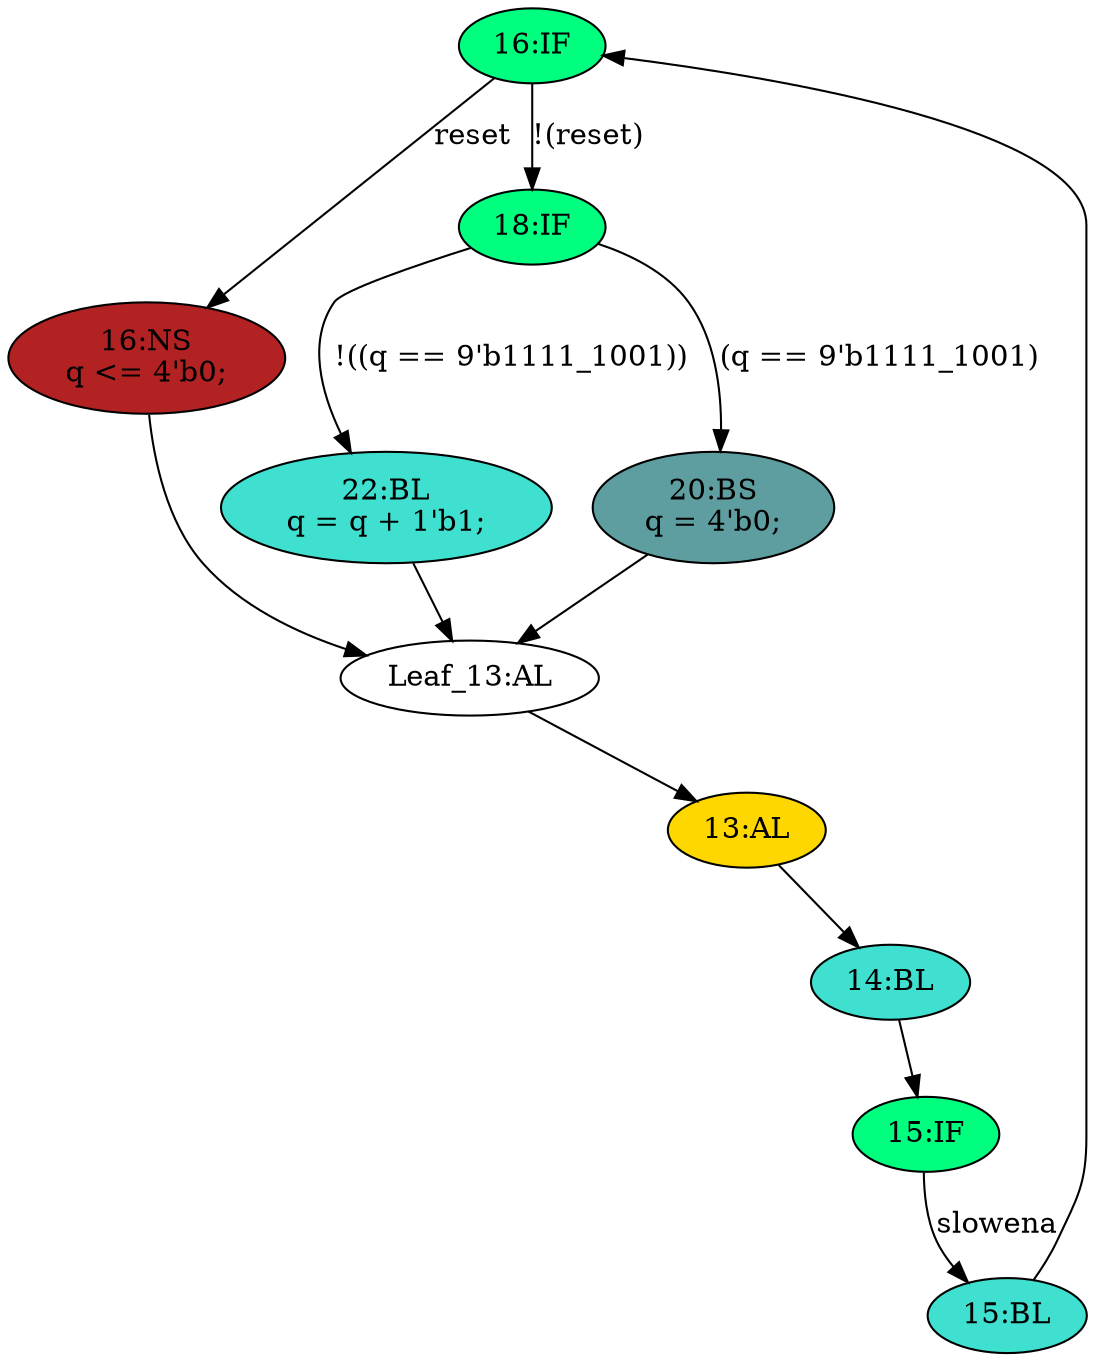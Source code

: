 strict digraph "compose( ,  )" {
	node [label="\N"];
	"16:IF"	[ast="<pyverilog.vparser.ast.IfStatement object at 0x7fe69ace4790>",
		fillcolor=springgreen,
		label="16:IF",
		statements="[]",
		style=filled,
		typ=IfStatement];
	"16:NS"	[ast="<pyverilog.vparser.ast.NonblockingSubstitution object at 0x7fe69ace43d0>",
		fillcolor=firebrick,
		label="16:NS
q <= 4'b0;",
		statements="[<pyverilog.vparser.ast.NonblockingSubstitution object at 0x7fe69ace43d0>]",
		style=filled,
		typ=NonblockingSubstitution];
	"16:IF" -> "16:NS"	[cond="['reset']",
		label=reset,
		lineno=16];
	"18:IF"	[ast="<pyverilog.vparser.ast.IfStatement object at 0x7fe69ac8e4d0>",
		fillcolor=springgreen,
		label="18:IF",
		statements="[]",
		style=filled,
		typ=IfStatement];
	"16:IF" -> "18:IF"	[cond="['reset']",
		label="!(reset)",
		lineno=16];
	"14:BL"	[ast="<pyverilog.vparser.ast.Block object at 0x7fe69ad750d0>",
		fillcolor=turquoise,
		label="14:BL",
		statements="[]",
		style=filled,
		typ=Block];
	"15:IF"	[ast="<pyverilog.vparser.ast.IfStatement object at 0x7fe69ad75410>",
		fillcolor=springgreen,
		label="15:IF",
		statements="[]",
		style=filled,
		typ=IfStatement];
	"14:BL" -> "15:IF"	[cond="[]",
		lineno=None];
	"Leaf_13:AL"	[def_var="['q']",
		label="Leaf_13:AL"];
	"16:NS" -> "Leaf_13:AL"	[cond="[]",
		lineno=None];
	"15:BL"	[ast="<pyverilog.vparser.ast.Block object at 0x7fe69ad75690>",
		fillcolor=turquoise,
		label="15:BL",
		statements="[]",
		style=filled,
		typ=Block];
	"15:BL" -> "16:IF"	[cond="[]",
		lineno=None];
	"22:BL"	[ast="<pyverilog.vparser.ast.Block object at 0x7fe69acf2450>",
		fillcolor=turquoise,
		label="22:BL
q = q + 1'b1;",
		statements="[<pyverilog.vparser.ast.BlockingSubstitution object at 0x7fe69acfd4d0>]",
		style=filled,
		typ=Block];
	"22:BL" -> "Leaf_13:AL"	[cond="[]",
		lineno=None];
	"18:IF" -> "22:BL"	[cond="['q']",
		label="!((q == 9'b1111_1001))",
		lineno=18];
	"20:BS"	[ast="<pyverilog.vparser.ast.BlockingSubstitution object at 0x7fe69acf2150>",
		fillcolor=cadetblue,
		label="20:BS
q = 4'b0;",
		statements="[<pyverilog.vparser.ast.BlockingSubstitution object at 0x7fe69acf2150>]",
		style=filled,
		typ=BlockingSubstitution];
	"18:IF" -> "20:BS"	[cond="['q']",
		label="(q == 9'b1111_1001)",
		lineno=18];
	"15:IF" -> "15:BL"	[cond="['slowena']",
		label=slowena,
		lineno=15];
	"13:AL"	[ast="<pyverilog.vparser.ast.Always object at 0x7fe69ad75790>",
		clk_sens=True,
		fillcolor=gold,
		label="13:AL",
		sens="['clk', 'reset']",
		statements="[]",
		style=filled,
		typ=Always,
		use_var="['reset', 'q', 'slowena']"];
	"Leaf_13:AL" -> "13:AL";
	"20:BS" -> "Leaf_13:AL"	[cond="[]",
		lineno=None];
	"13:AL" -> "14:BL"	[cond="[]",
		lineno=None];
}
